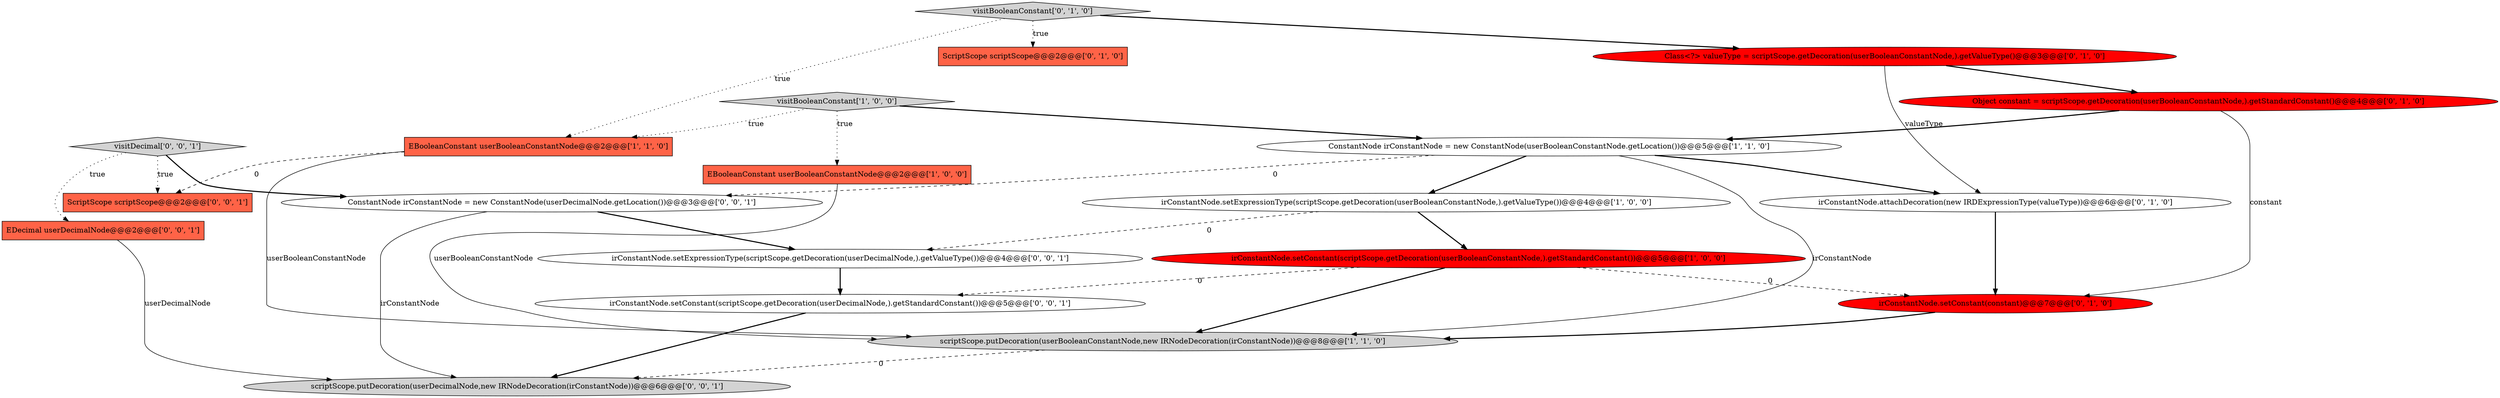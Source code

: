 digraph {
12 [style = filled, label = "irConstantNode.setConstant(constant)@@@7@@@['0', '1', '0']", fillcolor = red, shape = ellipse image = "AAA1AAABBB2BBB"];
16 [style = filled, label = "EDecimal userDecimalNode@@@2@@@['0', '0', '1']", fillcolor = tomato, shape = box image = "AAA0AAABBB3BBB"];
5 [style = filled, label = "EBooleanConstant userBooleanConstantNode@@@2@@@['1', '1', '0']", fillcolor = tomato, shape = box image = "AAA0AAABBB1BBB"];
9 [style = filled, label = "Object constant = scriptScope.getDecoration(userBooleanConstantNode,).getStandardConstant()@@@4@@@['0', '1', '0']", fillcolor = red, shape = ellipse image = "AAA1AAABBB2BBB"];
2 [style = filled, label = "irConstantNode.setExpressionType(scriptScope.getDecoration(userBooleanConstantNode,).getValueType())@@@4@@@['1', '0', '0']", fillcolor = white, shape = ellipse image = "AAA0AAABBB1BBB"];
11 [style = filled, label = "irConstantNode.attachDecoration(new IRDExpressionType(valueType))@@@6@@@['0', '1', '0']", fillcolor = white, shape = ellipse image = "AAA0AAABBB2BBB"];
13 [style = filled, label = "ConstantNode irConstantNode = new ConstantNode(userDecimalNode.getLocation())@@@3@@@['0', '0', '1']", fillcolor = white, shape = ellipse image = "AAA0AAABBB3BBB"];
15 [style = filled, label = "scriptScope.putDecoration(userDecimalNode,new IRNodeDecoration(irConstantNode))@@@6@@@['0', '0', '1']", fillcolor = lightgray, shape = ellipse image = "AAA0AAABBB3BBB"];
8 [style = filled, label = "ScriptScope scriptScope@@@2@@@['0', '1', '0']", fillcolor = tomato, shape = box image = "AAA0AAABBB2BBB"];
19 [style = filled, label = "irConstantNode.setConstant(scriptScope.getDecoration(userDecimalNode,).getStandardConstant())@@@5@@@['0', '0', '1']", fillcolor = white, shape = ellipse image = "AAA0AAABBB3BBB"];
0 [style = filled, label = "irConstantNode.setConstant(scriptScope.getDecoration(userBooleanConstantNode,).getStandardConstant())@@@5@@@['1', '0', '0']", fillcolor = red, shape = ellipse image = "AAA1AAABBB1BBB"];
17 [style = filled, label = "irConstantNode.setExpressionType(scriptScope.getDecoration(userDecimalNode,).getValueType())@@@4@@@['0', '0', '1']", fillcolor = white, shape = ellipse image = "AAA0AAABBB3BBB"];
14 [style = filled, label = "visitDecimal['0', '0', '1']", fillcolor = lightgray, shape = diamond image = "AAA0AAABBB3BBB"];
7 [style = filled, label = "visitBooleanConstant['0', '1', '0']", fillcolor = lightgray, shape = diamond image = "AAA0AAABBB2BBB"];
6 [style = filled, label = "ConstantNode irConstantNode = new ConstantNode(userBooleanConstantNode.getLocation())@@@5@@@['1', '1', '0']", fillcolor = white, shape = ellipse image = "AAA0AAABBB1BBB"];
10 [style = filled, label = "Class<?> valueType = scriptScope.getDecoration(userBooleanConstantNode,).getValueType()@@@3@@@['0', '1', '0']", fillcolor = red, shape = ellipse image = "AAA1AAABBB2BBB"];
18 [style = filled, label = "ScriptScope scriptScope@@@2@@@['0', '0', '1']", fillcolor = tomato, shape = box image = "AAA0AAABBB3BBB"];
3 [style = filled, label = "EBooleanConstant userBooleanConstantNode@@@2@@@['1', '0', '0']", fillcolor = tomato, shape = box image = "AAA0AAABBB1BBB"];
4 [style = filled, label = "scriptScope.putDecoration(userBooleanConstantNode,new IRNodeDecoration(irConstantNode))@@@8@@@['1', '1', '0']", fillcolor = lightgray, shape = ellipse image = "AAA0AAABBB1BBB"];
1 [style = filled, label = "visitBooleanConstant['1', '0', '0']", fillcolor = lightgray, shape = diamond image = "AAA0AAABBB1BBB"];
9->12 [style = solid, label="constant"];
7->10 [style = bold, label=""];
0->19 [style = dashed, label="0"];
10->11 [style = solid, label="valueType"];
11->12 [style = bold, label=""];
3->4 [style = solid, label="userBooleanConstantNode"];
0->12 [style = dashed, label="0"];
5->18 [style = dashed, label="0"];
2->17 [style = dashed, label="0"];
17->19 [style = bold, label=""];
5->4 [style = solid, label="userBooleanConstantNode"];
9->6 [style = bold, label=""];
7->5 [style = dotted, label="true"];
6->2 [style = bold, label=""];
1->3 [style = dotted, label="true"];
14->16 [style = dotted, label="true"];
13->17 [style = bold, label=""];
16->15 [style = solid, label="userDecimalNode"];
2->0 [style = bold, label=""];
1->6 [style = bold, label=""];
6->13 [style = dashed, label="0"];
12->4 [style = bold, label=""];
0->4 [style = bold, label=""];
4->15 [style = dashed, label="0"];
6->11 [style = bold, label=""];
13->15 [style = solid, label="irConstantNode"];
10->9 [style = bold, label=""];
6->4 [style = solid, label="irConstantNode"];
14->13 [style = bold, label=""];
19->15 [style = bold, label=""];
7->8 [style = dotted, label="true"];
14->18 [style = dotted, label="true"];
1->5 [style = dotted, label="true"];
}
